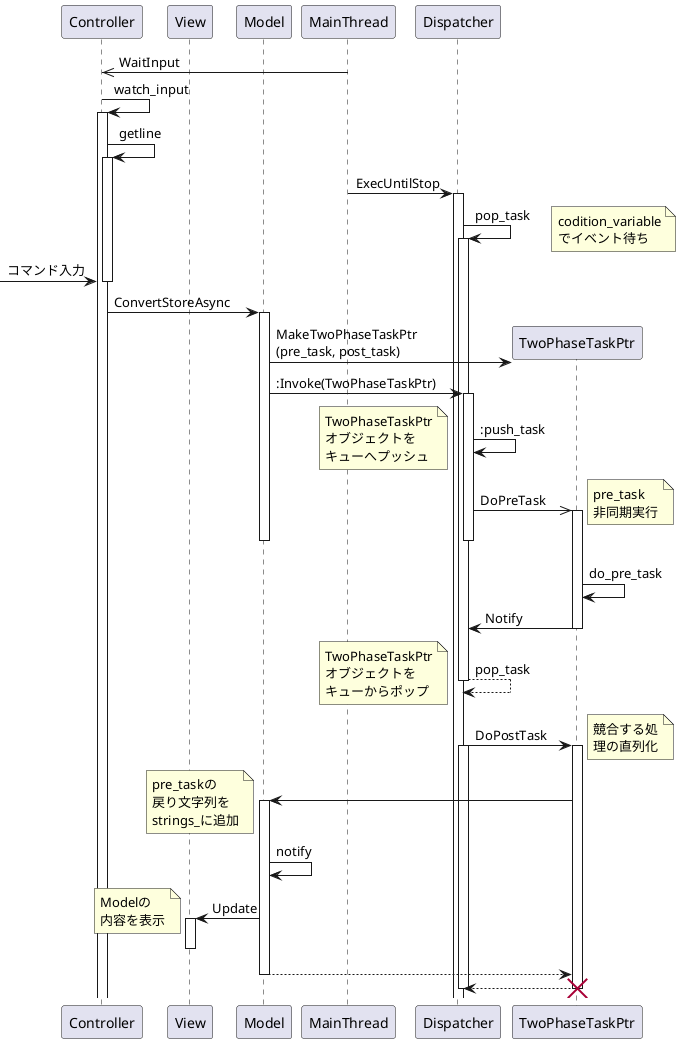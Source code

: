@startuml
scale max 700 width

participant Controller
participant View
participant Model
participant MainThread
participant Dispatcher
participant TwoPhaseTaskPtr

MainThread ->> Controller : WaitInput
Controller -> Controller : watch_input
activate Controller
Controller -> Controller : getline
activate Controller

MainThread -> Dispatcher : ExecUntilStop
activate Dispatcher
Dispatcher -> Dispatcher : pop_task
activate Dispatcher
note right: codition_variable\nでイベント待ち

[-> Controller : コマンド入力
deactivate Controller

Controller -> Model:ConvertStoreAsync
activate Model

create TwoPhaseTaskPtr
Model -> TwoPhaseTaskPtr : MakeTwoPhaseTaskPtr\n(pre_task, post_task)

Model -> Dispatcher::Invoke(TwoPhaseTaskPtr)
activate Dispatcher

Dispatcher -> Dispatcher::push_task
note left
TwoPhaseTaskPtr
オブジェクトを
キューへプッシュ
end note

Dispatcher ->> TwoPhaseTaskPtr : DoPreTask
note right: pre_task\n非同期実行

activate TwoPhaseTaskPtr
deactivate Dispatcher
deactivate Model

TwoPhaseTaskPtr -> TwoPhaseTaskPtr : do_pre_task
TwoPhaseTaskPtr -> Dispatcher : Notify
deactivate TwoPhaseTaskPtr

Dispatcher --> Dispatcher : pop_task
deactivate Dispatcher
note left
TwoPhaseTaskPtr
オブジェクトを
キューからポップ
end note

Dispatcher -> TwoPhaseTaskPtr : DoPostTask
activate Dispatcher
note right
競合する処
理の直列化
end note

activate TwoPhaseTaskPtr
TwoPhaseTaskPtr -> Model

activate Model
note left: pre_taskの\n戻り文字列を\nstrings_に追加
Model -> Model : notify

Model->View : Update
activate View

note left 
Modelの
内容を表示
end note

deactivate View

Model --> TwoPhaseTaskPtr
deactivate Model

TwoPhaseTaskPtr --> Dispatcher
deactivate Dispatcher
deactivate TwoPhaseTaskPtr
destroy TwoPhaseTaskPtr

@enduml
